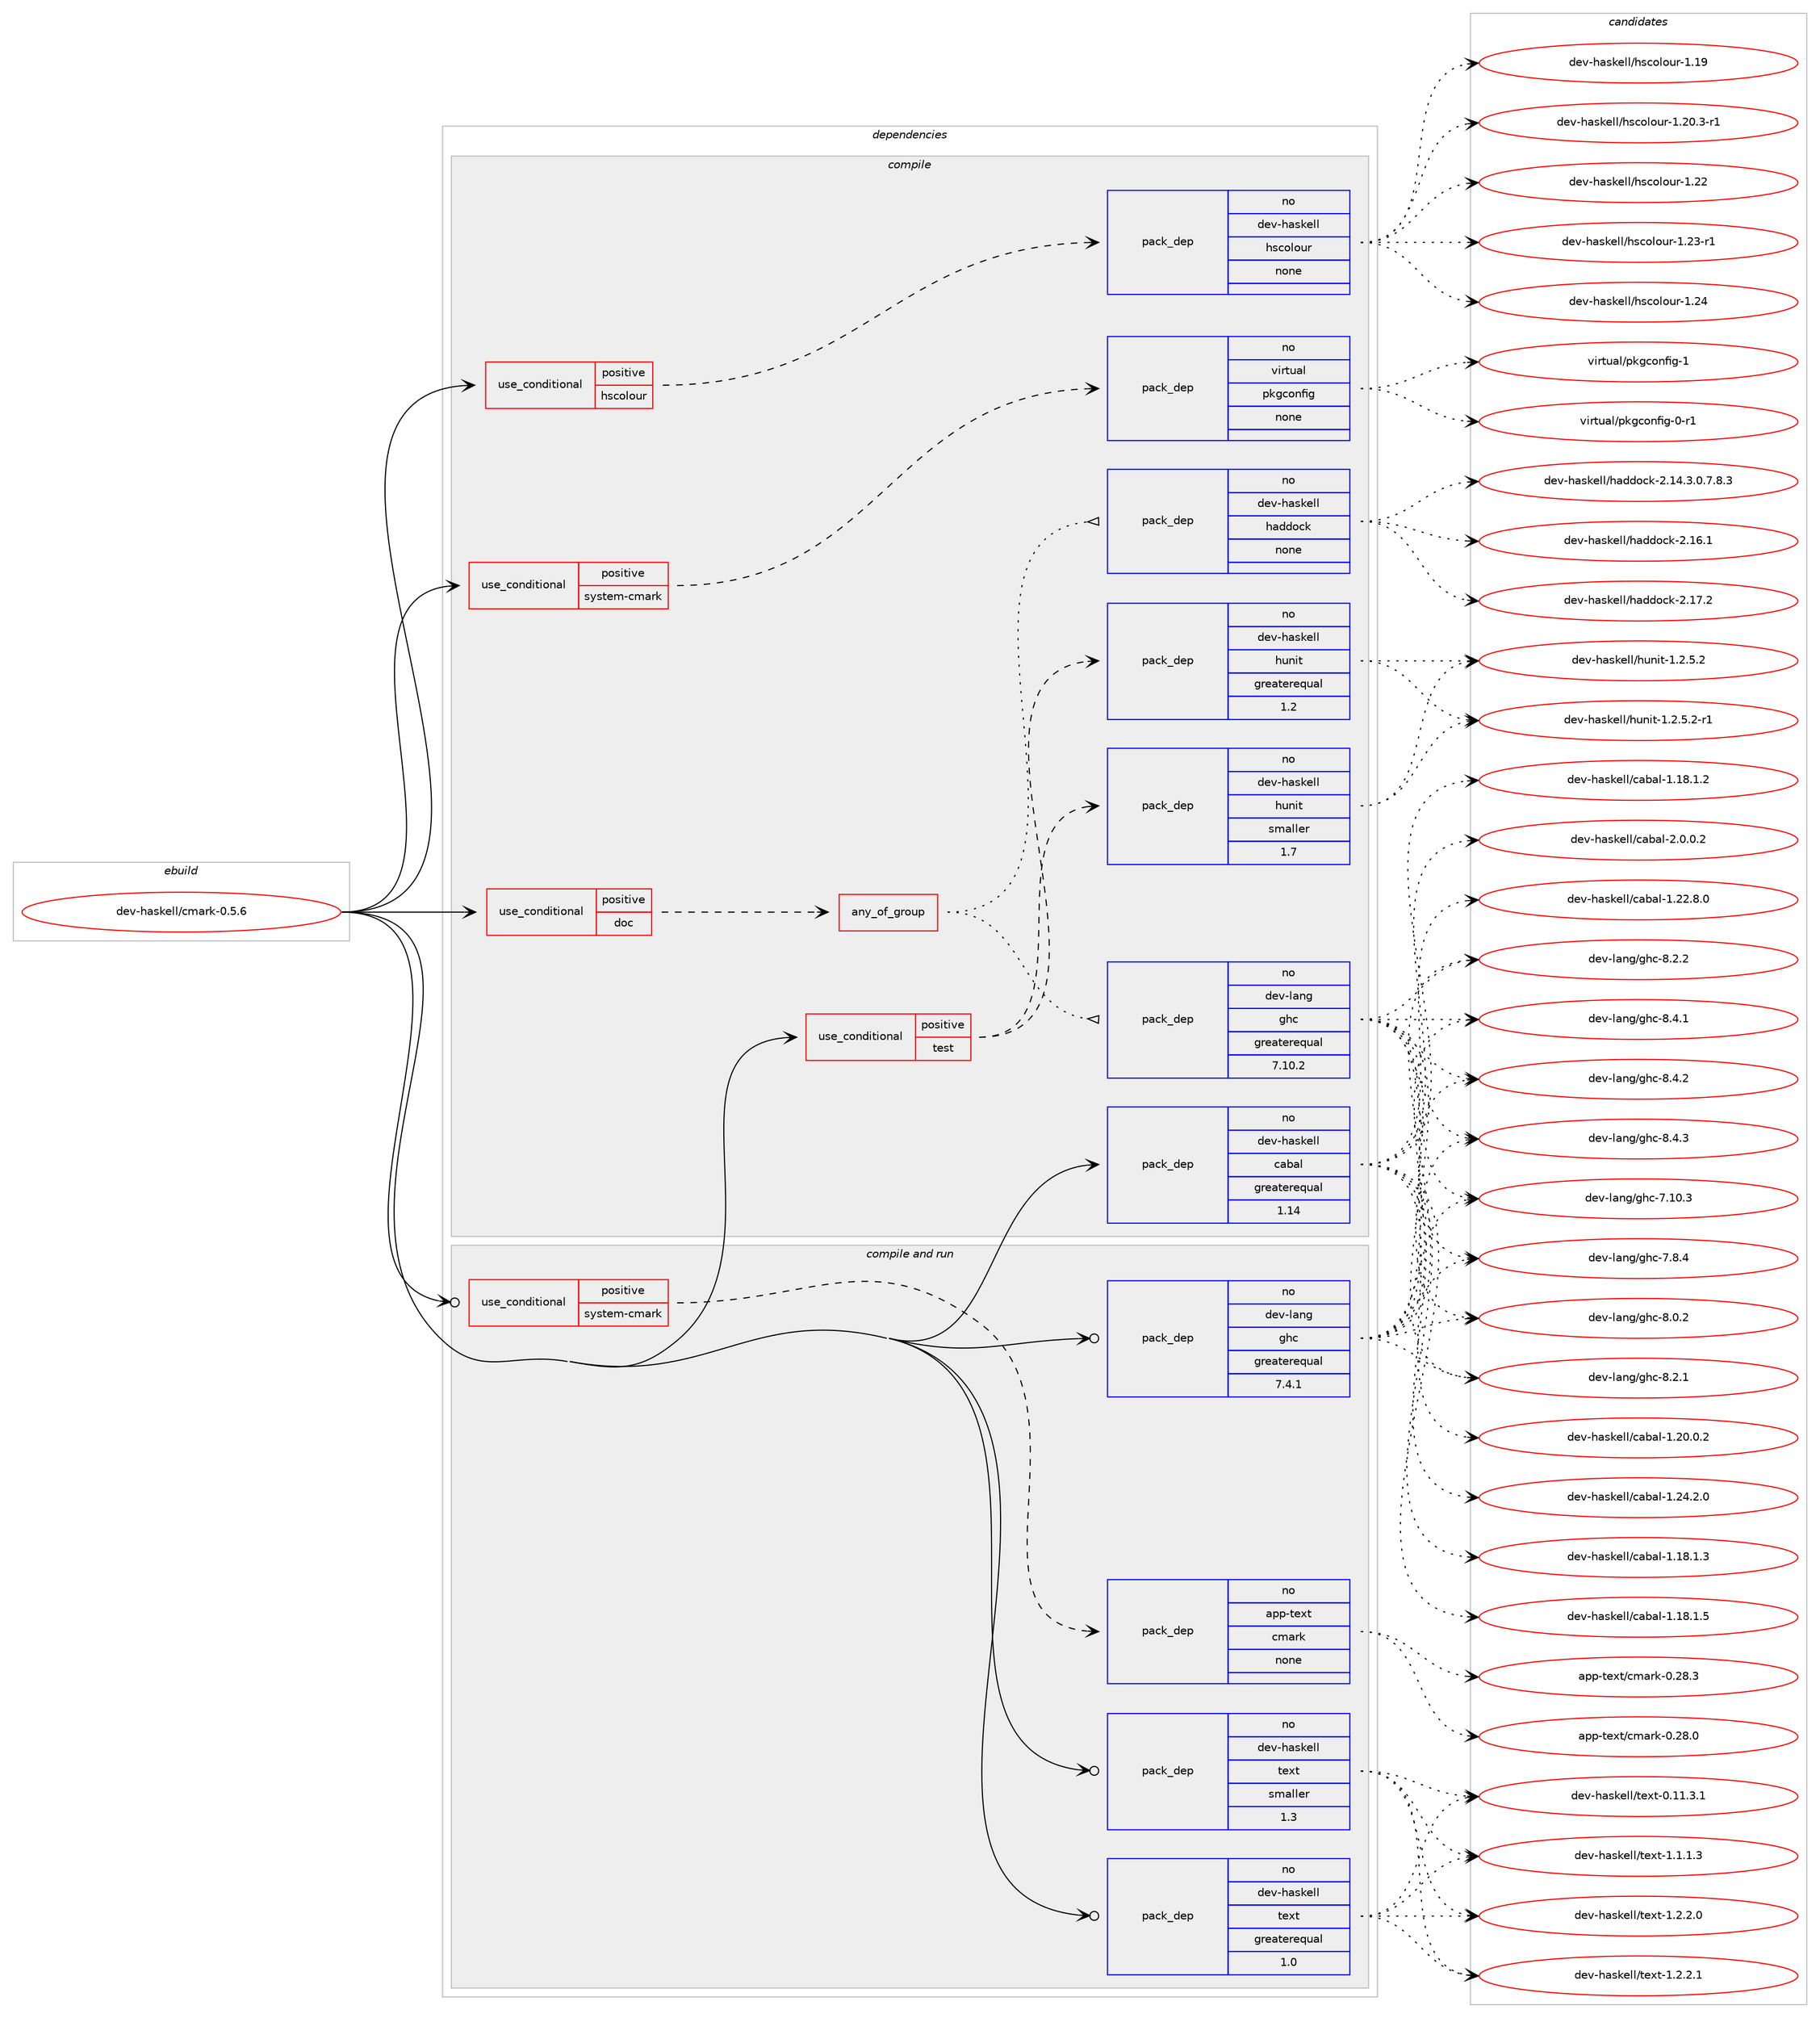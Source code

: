 digraph prolog {

# *************
# Graph options
# *************

newrank=true;
concentrate=true;
compound=true;
graph [rankdir=LR,fontname=Helvetica,fontsize=10,ranksep=1.5];#, ranksep=2.5, nodesep=0.2];
edge  [arrowhead=vee];
node  [fontname=Helvetica,fontsize=10];

# **********
# The ebuild
# **********

subgraph cluster_leftcol {
color=gray;
rank=same;
label=<<i>ebuild</i>>;
id [label="dev-haskell/cmark-0.5.6", color=red, width=4, href="../dev-haskell/cmark-0.5.6.svg"];
}

# ****************
# The dependencies
# ****************

subgraph cluster_midcol {
color=gray;
label=<<i>dependencies</i>>;
subgraph cluster_compile {
fillcolor="#eeeeee";
style=filled;
label=<<i>compile</i>>;
subgraph cond359023 {
dependency1329026 [label=<<TABLE BORDER="0" CELLBORDER="1" CELLSPACING="0" CELLPADDING="4"><TR><TD ROWSPAN="3" CELLPADDING="10">use_conditional</TD></TR><TR><TD>positive</TD></TR><TR><TD>doc</TD></TR></TABLE>>, shape=none, color=red];
subgraph any20673 {
dependency1329027 [label=<<TABLE BORDER="0" CELLBORDER="1" CELLSPACING="0" CELLPADDING="4"><TR><TD CELLPADDING="10">any_of_group</TD></TR></TABLE>>, shape=none, color=red];subgraph pack948778 {
dependency1329028 [label=<<TABLE BORDER="0" CELLBORDER="1" CELLSPACING="0" CELLPADDING="4" WIDTH="220"><TR><TD ROWSPAN="6" CELLPADDING="30">pack_dep</TD></TR><TR><TD WIDTH="110">no</TD></TR><TR><TD>dev-haskell</TD></TR><TR><TD>haddock</TD></TR><TR><TD>none</TD></TR><TR><TD></TD></TR></TABLE>>, shape=none, color=blue];
}
dependency1329027:e -> dependency1329028:w [weight=20,style="dotted",arrowhead="oinv"];
subgraph pack948779 {
dependency1329029 [label=<<TABLE BORDER="0" CELLBORDER="1" CELLSPACING="0" CELLPADDING="4" WIDTH="220"><TR><TD ROWSPAN="6" CELLPADDING="30">pack_dep</TD></TR><TR><TD WIDTH="110">no</TD></TR><TR><TD>dev-lang</TD></TR><TR><TD>ghc</TD></TR><TR><TD>greaterequal</TD></TR><TR><TD>7.10.2</TD></TR></TABLE>>, shape=none, color=blue];
}
dependency1329027:e -> dependency1329029:w [weight=20,style="dotted",arrowhead="oinv"];
}
dependency1329026:e -> dependency1329027:w [weight=20,style="dashed",arrowhead="vee"];
}
id:e -> dependency1329026:w [weight=20,style="solid",arrowhead="vee"];
subgraph cond359024 {
dependency1329030 [label=<<TABLE BORDER="0" CELLBORDER="1" CELLSPACING="0" CELLPADDING="4"><TR><TD ROWSPAN="3" CELLPADDING="10">use_conditional</TD></TR><TR><TD>positive</TD></TR><TR><TD>hscolour</TD></TR></TABLE>>, shape=none, color=red];
subgraph pack948780 {
dependency1329031 [label=<<TABLE BORDER="0" CELLBORDER="1" CELLSPACING="0" CELLPADDING="4" WIDTH="220"><TR><TD ROWSPAN="6" CELLPADDING="30">pack_dep</TD></TR><TR><TD WIDTH="110">no</TD></TR><TR><TD>dev-haskell</TD></TR><TR><TD>hscolour</TD></TR><TR><TD>none</TD></TR><TR><TD></TD></TR></TABLE>>, shape=none, color=blue];
}
dependency1329030:e -> dependency1329031:w [weight=20,style="dashed",arrowhead="vee"];
}
id:e -> dependency1329030:w [weight=20,style="solid",arrowhead="vee"];
subgraph cond359025 {
dependency1329032 [label=<<TABLE BORDER="0" CELLBORDER="1" CELLSPACING="0" CELLPADDING="4"><TR><TD ROWSPAN="3" CELLPADDING="10">use_conditional</TD></TR><TR><TD>positive</TD></TR><TR><TD>system-cmark</TD></TR></TABLE>>, shape=none, color=red];
subgraph pack948781 {
dependency1329033 [label=<<TABLE BORDER="0" CELLBORDER="1" CELLSPACING="0" CELLPADDING="4" WIDTH="220"><TR><TD ROWSPAN="6" CELLPADDING="30">pack_dep</TD></TR><TR><TD WIDTH="110">no</TD></TR><TR><TD>virtual</TD></TR><TR><TD>pkgconfig</TD></TR><TR><TD>none</TD></TR><TR><TD></TD></TR></TABLE>>, shape=none, color=blue];
}
dependency1329032:e -> dependency1329033:w [weight=20,style="dashed",arrowhead="vee"];
}
id:e -> dependency1329032:w [weight=20,style="solid",arrowhead="vee"];
subgraph cond359026 {
dependency1329034 [label=<<TABLE BORDER="0" CELLBORDER="1" CELLSPACING="0" CELLPADDING="4"><TR><TD ROWSPAN="3" CELLPADDING="10">use_conditional</TD></TR><TR><TD>positive</TD></TR><TR><TD>test</TD></TR></TABLE>>, shape=none, color=red];
subgraph pack948782 {
dependency1329035 [label=<<TABLE BORDER="0" CELLBORDER="1" CELLSPACING="0" CELLPADDING="4" WIDTH="220"><TR><TD ROWSPAN="6" CELLPADDING="30">pack_dep</TD></TR><TR><TD WIDTH="110">no</TD></TR><TR><TD>dev-haskell</TD></TR><TR><TD>hunit</TD></TR><TR><TD>greaterequal</TD></TR><TR><TD>1.2</TD></TR></TABLE>>, shape=none, color=blue];
}
dependency1329034:e -> dependency1329035:w [weight=20,style="dashed",arrowhead="vee"];
subgraph pack948783 {
dependency1329036 [label=<<TABLE BORDER="0" CELLBORDER="1" CELLSPACING="0" CELLPADDING="4" WIDTH="220"><TR><TD ROWSPAN="6" CELLPADDING="30">pack_dep</TD></TR><TR><TD WIDTH="110">no</TD></TR><TR><TD>dev-haskell</TD></TR><TR><TD>hunit</TD></TR><TR><TD>smaller</TD></TR><TR><TD>1.7</TD></TR></TABLE>>, shape=none, color=blue];
}
dependency1329034:e -> dependency1329036:w [weight=20,style="dashed",arrowhead="vee"];
}
id:e -> dependency1329034:w [weight=20,style="solid",arrowhead="vee"];
subgraph pack948784 {
dependency1329037 [label=<<TABLE BORDER="0" CELLBORDER="1" CELLSPACING="0" CELLPADDING="4" WIDTH="220"><TR><TD ROWSPAN="6" CELLPADDING="30">pack_dep</TD></TR><TR><TD WIDTH="110">no</TD></TR><TR><TD>dev-haskell</TD></TR><TR><TD>cabal</TD></TR><TR><TD>greaterequal</TD></TR><TR><TD>1.14</TD></TR></TABLE>>, shape=none, color=blue];
}
id:e -> dependency1329037:w [weight=20,style="solid",arrowhead="vee"];
}
subgraph cluster_compileandrun {
fillcolor="#eeeeee";
style=filled;
label=<<i>compile and run</i>>;
subgraph cond359027 {
dependency1329038 [label=<<TABLE BORDER="0" CELLBORDER="1" CELLSPACING="0" CELLPADDING="4"><TR><TD ROWSPAN="3" CELLPADDING="10">use_conditional</TD></TR><TR><TD>positive</TD></TR><TR><TD>system-cmark</TD></TR></TABLE>>, shape=none, color=red];
subgraph pack948785 {
dependency1329039 [label=<<TABLE BORDER="0" CELLBORDER="1" CELLSPACING="0" CELLPADDING="4" WIDTH="220"><TR><TD ROWSPAN="6" CELLPADDING="30">pack_dep</TD></TR><TR><TD WIDTH="110">no</TD></TR><TR><TD>app-text</TD></TR><TR><TD>cmark</TD></TR><TR><TD>none</TD></TR><TR><TD></TD></TR></TABLE>>, shape=none, color=blue];
}
dependency1329038:e -> dependency1329039:w [weight=20,style="dashed",arrowhead="vee"];
}
id:e -> dependency1329038:w [weight=20,style="solid",arrowhead="odotvee"];
subgraph pack948786 {
dependency1329040 [label=<<TABLE BORDER="0" CELLBORDER="1" CELLSPACING="0" CELLPADDING="4" WIDTH="220"><TR><TD ROWSPAN="6" CELLPADDING="30">pack_dep</TD></TR><TR><TD WIDTH="110">no</TD></TR><TR><TD>dev-haskell</TD></TR><TR><TD>text</TD></TR><TR><TD>greaterequal</TD></TR><TR><TD>1.0</TD></TR></TABLE>>, shape=none, color=blue];
}
id:e -> dependency1329040:w [weight=20,style="solid",arrowhead="odotvee"];
subgraph pack948787 {
dependency1329041 [label=<<TABLE BORDER="0" CELLBORDER="1" CELLSPACING="0" CELLPADDING="4" WIDTH="220"><TR><TD ROWSPAN="6" CELLPADDING="30">pack_dep</TD></TR><TR><TD WIDTH="110">no</TD></TR><TR><TD>dev-haskell</TD></TR><TR><TD>text</TD></TR><TR><TD>smaller</TD></TR><TR><TD>1.3</TD></TR></TABLE>>, shape=none, color=blue];
}
id:e -> dependency1329041:w [weight=20,style="solid",arrowhead="odotvee"];
subgraph pack948788 {
dependency1329042 [label=<<TABLE BORDER="0" CELLBORDER="1" CELLSPACING="0" CELLPADDING="4" WIDTH="220"><TR><TD ROWSPAN="6" CELLPADDING="30">pack_dep</TD></TR><TR><TD WIDTH="110">no</TD></TR><TR><TD>dev-lang</TD></TR><TR><TD>ghc</TD></TR><TR><TD>greaterequal</TD></TR><TR><TD>7.4.1</TD></TR></TABLE>>, shape=none, color=blue];
}
id:e -> dependency1329042:w [weight=20,style="solid",arrowhead="odotvee"];
}
subgraph cluster_run {
fillcolor="#eeeeee";
style=filled;
label=<<i>run</i>>;
}
}

# **************
# The candidates
# **************

subgraph cluster_choices {
rank=same;
color=gray;
label=<<i>candidates</i>>;

subgraph choice948778 {
color=black;
nodesep=1;
choice1001011184510497115107101108108471049710010011199107455046495246514648465546564651 [label="dev-haskell/haddock-2.14.3.0.7.8.3", color=red, width=4,href="../dev-haskell/haddock-2.14.3.0.7.8.3.svg"];
choice100101118451049711510710110810847104971001001119910745504649544649 [label="dev-haskell/haddock-2.16.1", color=red, width=4,href="../dev-haskell/haddock-2.16.1.svg"];
choice100101118451049711510710110810847104971001001119910745504649554650 [label="dev-haskell/haddock-2.17.2", color=red, width=4,href="../dev-haskell/haddock-2.17.2.svg"];
dependency1329028:e -> choice1001011184510497115107101108108471049710010011199107455046495246514648465546564651:w [style=dotted,weight="100"];
dependency1329028:e -> choice100101118451049711510710110810847104971001001119910745504649544649:w [style=dotted,weight="100"];
dependency1329028:e -> choice100101118451049711510710110810847104971001001119910745504649554650:w [style=dotted,weight="100"];
}
subgraph choice948779 {
color=black;
nodesep=1;
choice1001011184510897110103471031049945554649484651 [label="dev-lang/ghc-7.10.3", color=red, width=4,href="../dev-lang/ghc-7.10.3.svg"];
choice10010111845108971101034710310499455546564652 [label="dev-lang/ghc-7.8.4", color=red, width=4,href="../dev-lang/ghc-7.8.4.svg"];
choice10010111845108971101034710310499455646484650 [label="dev-lang/ghc-8.0.2", color=red, width=4,href="../dev-lang/ghc-8.0.2.svg"];
choice10010111845108971101034710310499455646504649 [label="dev-lang/ghc-8.2.1", color=red, width=4,href="../dev-lang/ghc-8.2.1.svg"];
choice10010111845108971101034710310499455646504650 [label="dev-lang/ghc-8.2.2", color=red, width=4,href="../dev-lang/ghc-8.2.2.svg"];
choice10010111845108971101034710310499455646524649 [label="dev-lang/ghc-8.4.1", color=red, width=4,href="../dev-lang/ghc-8.4.1.svg"];
choice10010111845108971101034710310499455646524650 [label="dev-lang/ghc-8.4.2", color=red, width=4,href="../dev-lang/ghc-8.4.2.svg"];
choice10010111845108971101034710310499455646524651 [label="dev-lang/ghc-8.4.3", color=red, width=4,href="../dev-lang/ghc-8.4.3.svg"];
dependency1329029:e -> choice1001011184510897110103471031049945554649484651:w [style=dotted,weight="100"];
dependency1329029:e -> choice10010111845108971101034710310499455546564652:w [style=dotted,weight="100"];
dependency1329029:e -> choice10010111845108971101034710310499455646484650:w [style=dotted,weight="100"];
dependency1329029:e -> choice10010111845108971101034710310499455646504649:w [style=dotted,weight="100"];
dependency1329029:e -> choice10010111845108971101034710310499455646504650:w [style=dotted,weight="100"];
dependency1329029:e -> choice10010111845108971101034710310499455646524649:w [style=dotted,weight="100"];
dependency1329029:e -> choice10010111845108971101034710310499455646524650:w [style=dotted,weight="100"];
dependency1329029:e -> choice10010111845108971101034710310499455646524651:w [style=dotted,weight="100"];
}
subgraph choice948780 {
color=black;
nodesep=1;
choice100101118451049711510710110810847104115991111081111171144549464957 [label="dev-haskell/hscolour-1.19", color=red, width=4,href="../dev-haskell/hscolour-1.19.svg"];
choice10010111845104971151071011081084710411599111108111117114454946504846514511449 [label="dev-haskell/hscolour-1.20.3-r1", color=red, width=4,href="../dev-haskell/hscolour-1.20.3-r1.svg"];
choice100101118451049711510710110810847104115991111081111171144549465050 [label="dev-haskell/hscolour-1.22", color=red, width=4,href="../dev-haskell/hscolour-1.22.svg"];
choice1001011184510497115107101108108471041159911110811111711445494650514511449 [label="dev-haskell/hscolour-1.23-r1", color=red, width=4,href="../dev-haskell/hscolour-1.23-r1.svg"];
choice100101118451049711510710110810847104115991111081111171144549465052 [label="dev-haskell/hscolour-1.24", color=red, width=4,href="../dev-haskell/hscolour-1.24.svg"];
dependency1329031:e -> choice100101118451049711510710110810847104115991111081111171144549464957:w [style=dotted,weight="100"];
dependency1329031:e -> choice10010111845104971151071011081084710411599111108111117114454946504846514511449:w [style=dotted,weight="100"];
dependency1329031:e -> choice100101118451049711510710110810847104115991111081111171144549465050:w [style=dotted,weight="100"];
dependency1329031:e -> choice1001011184510497115107101108108471041159911110811111711445494650514511449:w [style=dotted,weight="100"];
dependency1329031:e -> choice100101118451049711510710110810847104115991111081111171144549465052:w [style=dotted,weight="100"];
}
subgraph choice948781 {
color=black;
nodesep=1;
choice11810511411611797108471121071039911111010210510345484511449 [label="virtual/pkgconfig-0-r1", color=red, width=4,href="../virtual/pkgconfig-0-r1.svg"];
choice1181051141161179710847112107103991111101021051034549 [label="virtual/pkgconfig-1", color=red, width=4,href="../virtual/pkgconfig-1.svg"];
dependency1329033:e -> choice11810511411611797108471121071039911111010210510345484511449:w [style=dotted,weight="100"];
dependency1329033:e -> choice1181051141161179710847112107103991111101021051034549:w [style=dotted,weight="100"];
}
subgraph choice948782 {
color=black;
nodesep=1;
choice1001011184510497115107101108108471041171101051164549465046534650 [label="dev-haskell/hunit-1.2.5.2", color=red, width=4,href="../dev-haskell/hunit-1.2.5.2.svg"];
choice10010111845104971151071011081084710411711010511645494650465346504511449 [label="dev-haskell/hunit-1.2.5.2-r1", color=red, width=4,href="../dev-haskell/hunit-1.2.5.2-r1.svg"];
dependency1329035:e -> choice1001011184510497115107101108108471041171101051164549465046534650:w [style=dotted,weight="100"];
dependency1329035:e -> choice10010111845104971151071011081084710411711010511645494650465346504511449:w [style=dotted,weight="100"];
}
subgraph choice948783 {
color=black;
nodesep=1;
choice1001011184510497115107101108108471041171101051164549465046534650 [label="dev-haskell/hunit-1.2.5.2", color=red, width=4,href="../dev-haskell/hunit-1.2.5.2.svg"];
choice10010111845104971151071011081084710411711010511645494650465346504511449 [label="dev-haskell/hunit-1.2.5.2-r1", color=red, width=4,href="../dev-haskell/hunit-1.2.5.2-r1.svg"];
dependency1329036:e -> choice1001011184510497115107101108108471041171101051164549465046534650:w [style=dotted,weight="100"];
dependency1329036:e -> choice10010111845104971151071011081084710411711010511645494650465346504511449:w [style=dotted,weight="100"];
}
subgraph choice948784 {
color=black;
nodesep=1;
choice10010111845104971151071011081084799979897108454946495646494650 [label="dev-haskell/cabal-1.18.1.2", color=red, width=4,href="../dev-haskell/cabal-1.18.1.2.svg"];
choice10010111845104971151071011081084799979897108454946495646494651 [label="dev-haskell/cabal-1.18.1.3", color=red, width=4,href="../dev-haskell/cabal-1.18.1.3.svg"];
choice10010111845104971151071011081084799979897108454946495646494653 [label="dev-haskell/cabal-1.18.1.5", color=red, width=4,href="../dev-haskell/cabal-1.18.1.5.svg"];
choice10010111845104971151071011081084799979897108454946504846484650 [label="dev-haskell/cabal-1.20.0.2", color=red, width=4,href="../dev-haskell/cabal-1.20.0.2.svg"];
choice10010111845104971151071011081084799979897108454946505046564648 [label="dev-haskell/cabal-1.22.8.0", color=red, width=4,href="../dev-haskell/cabal-1.22.8.0.svg"];
choice10010111845104971151071011081084799979897108454946505246504648 [label="dev-haskell/cabal-1.24.2.0", color=red, width=4,href="../dev-haskell/cabal-1.24.2.0.svg"];
choice100101118451049711510710110810847999798971084550464846484650 [label="dev-haskell/cabal-2.0.0.2", color=red, width=4,href="../dev-haskell/cabal-2.0.0.2.svg"];
dependency1329037:e -> choice10010111845104971151071011081084799979897108454946495646494650:w [style=dotted,weight="100"];
dependency1329037:e -> choice10010111845104971151071011081084799979897108454946495646494651:w [style=dotted,weight="100"];
dependency1329037:e -> choice10010111845104971151071011081084799979897108454946495646494653:w [style=dotted,weight="100"];
dependency1329037:e -> choice10010111845104971151071011081084799979897108454946504846484650:w [style=dotted,weight="100"];
dependency1329037:e -> choice10010111845104971151071011081084799979897108454946505046564648:w [style=dotted,weight="100"];
dependency1329037:e -> choice10010111845104971151071011081084799979897108454946505246504648:w [style=dotted,weight="100"];
dependency1329037:e -> choice100101118451049711510710110810847999798971084550464846484650:w [style=dotted,weight="100"];
}
subgraph choice948785 {
color=black;
nodesep=1;
choice971121124511610112011647991099711410745484650564648 [label="app-text/cmark-0.28.0", color=red, width=4,href="../app-text/cmark-0.28.0.svg"];
choice971121124511610112011647991099711410745484650564651 [label="app-text/cmark-0.28.3", color=red, width=4,href="../app-text/cmark-0.28.3.svg"];
dependency1329039:e -> choice971121124511610112011647991099711410745484650564648:w [style=dotted,weight="100"];
dependency1329039:e -> choice971121124511610112011647991099711410745484650564651:w [style=dotted,weight="100"];
}
subgraph choice948786 {
color=black;
nodesep=1;
choice100101118451049711510710110810847116101120116454846494946514649 [label="dev-haskell/text-0.11.3.1", color=red, width=4,href="../dev-haskell/text-0.11.3.1.svg"];
choice1001011184510497115107101108108471161011201164549464946494651 [label="dev-haskell/text-1.1.1.3", color=red, width=4,href="../dev-haskell/text-1.1.1.3.svg"];
choice1001011184510497115107101108108471161011201164549465046504648 [label="dev-haskell/text-1.2.2.0", color=red, width=4,href="../dev-haskell/text-1.2.2.0.svg"];
choice1001011184510497115107101108108471161011201164549465046504649 [label="dev-haskell/text-1.2.2.1", color=red, width=4,href="../dev-haskell/text-1.2.2.1.svg"];
dependency1329040:e -> choice100101118451049711510710110810847116101120116454846494946514649:w [style=dotted,weight="100"];
dependency1329040:e -> choice1001011184510497115107101108108471161011201164549464946494651:w [style=dotted,weight="100"];
dependency1329040:e -> choice1001011184510497115107101108108471161011201164549465046504648:w [style=dotted,weight="100"];
dependency1329040:e -> choice1001011184510497115107101108108471161011201164549465046504649:w [style=dotted,weight="100"];
}
subgraph choice948787 {
color=black;
nodesep=1;
choice100101118451049711510710110810847116101120116454846494946514649 [label="dev-haskell/text-0.11.3.1", color=red, width=4,href="../dev-haskell/text-0.11.3.1.svg"];
choice1001011184510497115107101108108471161011201164549464946494651 [label="dev-haskell/text-1.1.1.3", color=red, width=4,href="../dev-haskell/text-1.1.1.3.svg"];
choice1001011184510497115107101108108471161011201164549465046504648 [label="dev-haskell/text-1.2.2.0", color=red, width=4,href="../dev-haskell/text-1.2.2.0.svg"];
choice1001011184510497115107101108108471161011201164549465046504649 [label="dev-haskell/text-1.2.2.1", color=red, width=4,href="../dev-haskell/text-1.2.2.1.svg"];
dependency1329041:e -> choice100101118451049711510710110810847116101120116454846494946514649:w [style=dotted,weight="100"];
dependency1329041:e -> choice1001011184510497115107101108108471161011201164549464946494651:w [style=dotted,weight="100"];
dependency1329041:e -> choice1001011184510497115107101108108471161011201164549465046504648:w [style=dotted,weight="100"];
dependency1329041:e -> choice1001011184510497115107101108108471161011201164549465046504649:w [style=dotted,weight="100"];
}
subgraph choice948788 {
color=black;
nodesep=1;
choice1001011184510897110103471031049945554649484651 [label="dev-lang/ghc-7.10.3", color=red, width=4,href="../dev-lang/ghc-7.10.3.svg"];
choice10010111845108971101034710310499455546564652 [label="dev-lang/ghc-7.8.4", color=red, width=4,href="../dev-lang/ghc-7.8.4.svg"];
choice10010111845108971101034710310499455646484650 [label="dev-lang/ghc-8.0.2", color=red, width=4,href="../dev-lang/ghc-8.0.2.svg"];
choice10010111845108971101034710310499455646504649 [label="dev-lang/ghc-8.2.1", color=red, width=4,href="../dev-lang/ghc-8.2.1.svg"];
choice10010111845108971101034710310499455646504650 [label="dev-lang/ghc-8.2.2", color=red, width=4,href="../dev-lang/ghc-8.2.2.svg"];
choice10010111845108971101034710310499455646524649 [label="dev-lang/ghc-8.4.1", color=red, width=4,href="../dev-lang/ghc-8.4.1.svg"];
choice10010111845108971101034710310499455646524650 [label="dev-lang/ghc-8.4.2", color=red, width=4,href="../dev-lang/ghc-8.4.2.svg"];
choice10010111845108971101034710310499455646524651 [label="dev-lang/ghc-8.4.3", color=red, width=4,href="../dev-lang/ghc-8.4.3.svg"];
dependency1329042:e -> choice1001011184510897110103471031049945554649484651:w [style=dotted,weight="100"];
dependency1329042:e -> choice10010111845108971101034710310499455546564652:w [style=dotted,weight="100"];
dependency1329042:e -> choice10010111845108971101034710310499455646484650:w [style=dotted,weight="100"];
dependency1329042:e -> choice10010111845108971101034710310499455646504649:w [style=dotted,weight="100"];
dependency1329042:e -> choice10010111845108971101034710310499455646504650:w [style=dotted,weight="100"];
dependency1329042:e -> choice10010111845108971101034710310499455646524649:w [style=dotted,weight="100"];
dependency1329042:e -> choice10010111845108971101034710310499455646524650:w [style=dotted,weight="100"];
dependency1329042:e -> choice10010111845108971101034710310499455646524651:w [style=dotted,weight="100"];
}
}

}
